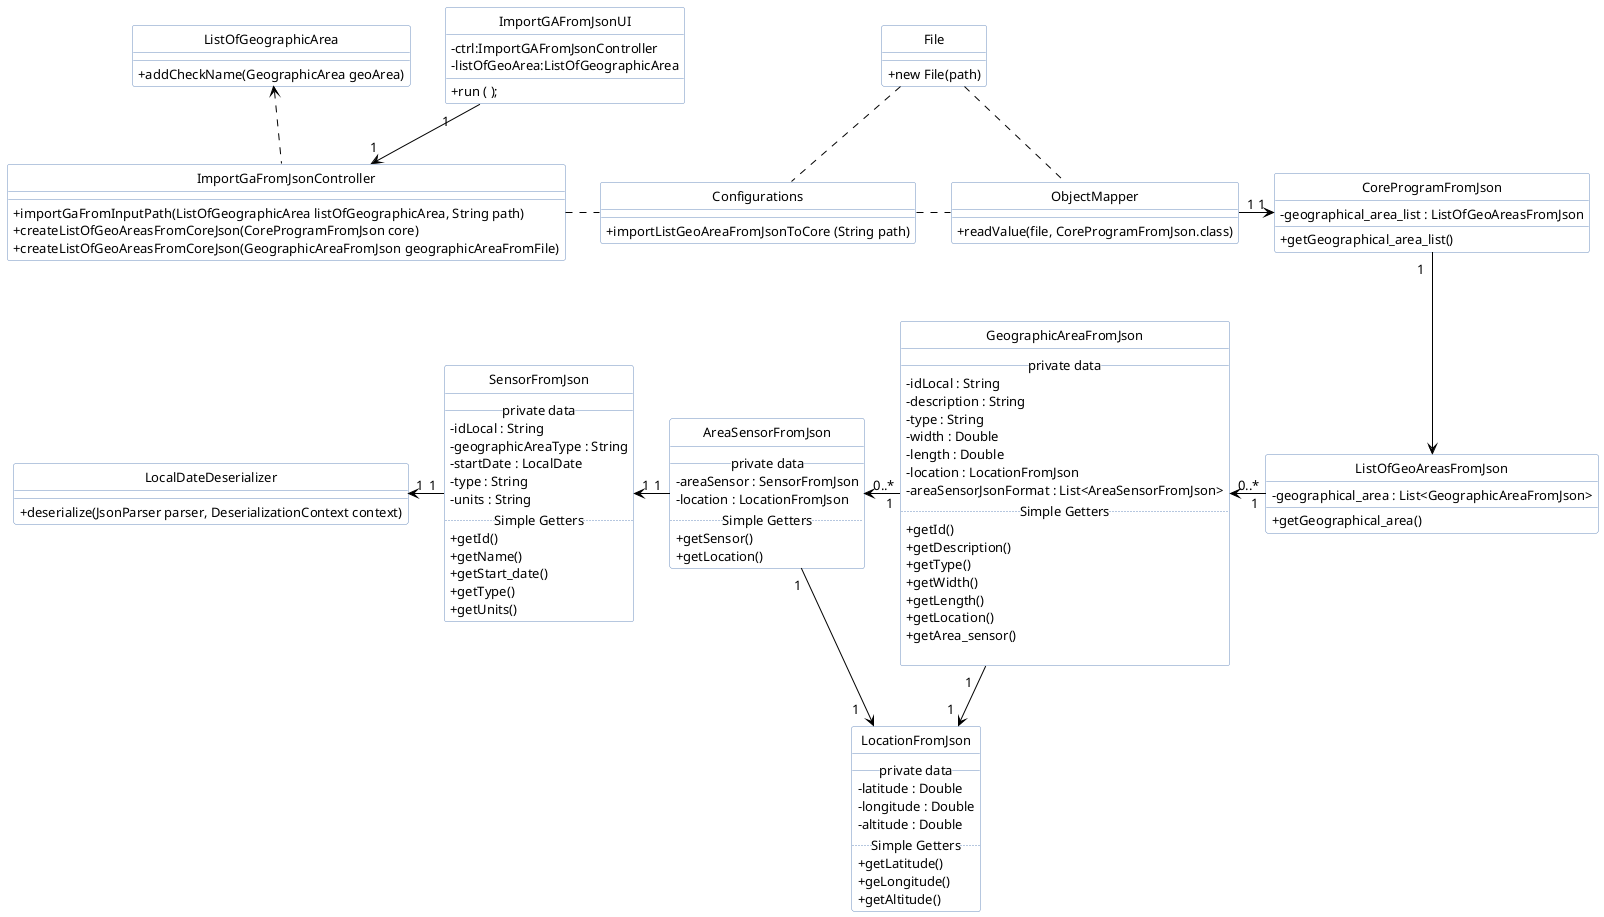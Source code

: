 
@startuml

skinparam class {
    HeaderBackgroundColor #DAE8FC
	BackgroundColor White
	ArrowColor black
	BorderColor 6C8EBF
	FontSize 15
	headerFontColor 6C8EBF
	style Frame
	FontName Arial Rounded MT Bold

	}
hide circle

skinparam classAttributeIconSize 0

skinparam classAttributeFontSize 13

skinparam shadowing false

skinparam defaultFontName Segoe UI


class ImportGAFromJsonUI
class ImportGaFromJsonController
class ListOfGeographicArea
class Configurations
class CoreProgramFromJson
class ListOfGeoAreasFromJson
class GeographicAreaFromJson
class AreaSensorFromJson
class LocationFromJson
class SensorFromJson
class LocalDateDeserializer
class ObjectMapper
class File




ImportGAFromJsonUI "1     " --> "1  " ImportGaFromJsonController
ImportGaFromJsonController . Configurations
ImportGaFromJsonController  .up.>  ListOfGeographicArea

Configurations  .up.  File
Configurations  .  ObjectMapper
File  ..  ObjectMapper
ObjectMapper "1" -right->"1" CoreProgramFromJson
CoreProgramFromJson "1  " -->  ListOfGeoAreasFromJson
ListOfGeoAreasFromJson "    1" -left-> "0..*" GeographicAreaFromJson
GeographicAreaFromJson "    1" -left-> "0..*" AreaSensorFromJson
GeographicAreaFromJson "1   " --> "1  " LocationFromJson
AreaSensorFromJson "1" -left-> "1" SensorFromJson
AreaSensorFromJson "1 " --> "1   " LocationFromJson
SensorFromJson "1" -left-> "1" LocalDateDeserializer

class ImportGAFromJsonUI {
   - ctrl:ImportGAFromJsonController
   - listOfGeoArea:ListOfGeographicArea
  + run ( );
}

class ImportGaFromJsonController{
+ importGaFromInputPath(ListOfGeographicArea listOfGeographicArea, String path)
+ createListOfGeoAreasFromCoreJson(CoreProgramFromJson core)
+ createListOfGeoAreasFromCoreJson(GeographicAreaFromJson geographicAreaFromFile)
}

class Configurations{
+ importListGeoAreaFromJsonToCore (String path)
}

class ObjectMapper{

+ readValue(file, CoreProgramFromJson.class)
}

class File{
+ new File(path)
}

class ListOfGeographicArea{
 +addCheckName(GeographicArea geoArea)
}



class CoreProgramFromJson{
-geographical_area_list : ListOfGeoAreasFromJson
+getGeographical_area_list()
}
class ListOfGeoAreasFromJson{
-geographical_area : List<GeographicAreaFromJson>
+getGeographical_area()
}
class GeographicAreaFromJson{
 __ private data __
-idLocal : String
-description : String
-type : String
-width : Double
-length : Double
-location : LocationFromJson
-areaSensorJsonFormat : List<AreaSensorFromJson>
..  Simple Getters ..
+getId()
+getDescription()
+getType()
+getWidth()
+getLength()
+getLocation()
+getArea_sensor()

}
class AreaSensorFromJson{
 __ private data __
-areaSensor : SensorFromJson
-location : LocationFromJson
 ..  Simple Getters ..
+getSensor()
+getLocation()
}
class LocationFromJson{
 __ private data __
 - latitude : Double
 - longitude : Double
 - altitude : Double
 ..  Simple Getters ..
+getLatitude()
+geLongitude()
+getAltitude()
}

class SensorFromJson{
 __ private data __
-idLocal : String
-geographicAreaType : String
-startDate : LocalDate
-type : String
-units : String
 ..  Simple Getters ..
+getId()
+getName()
+getStart_date()
+getType()
+getUnits()
}
class LocalDateDeserializer{
+deserialize(JsonParser parser, DeserializationContext context)
}



@enduml